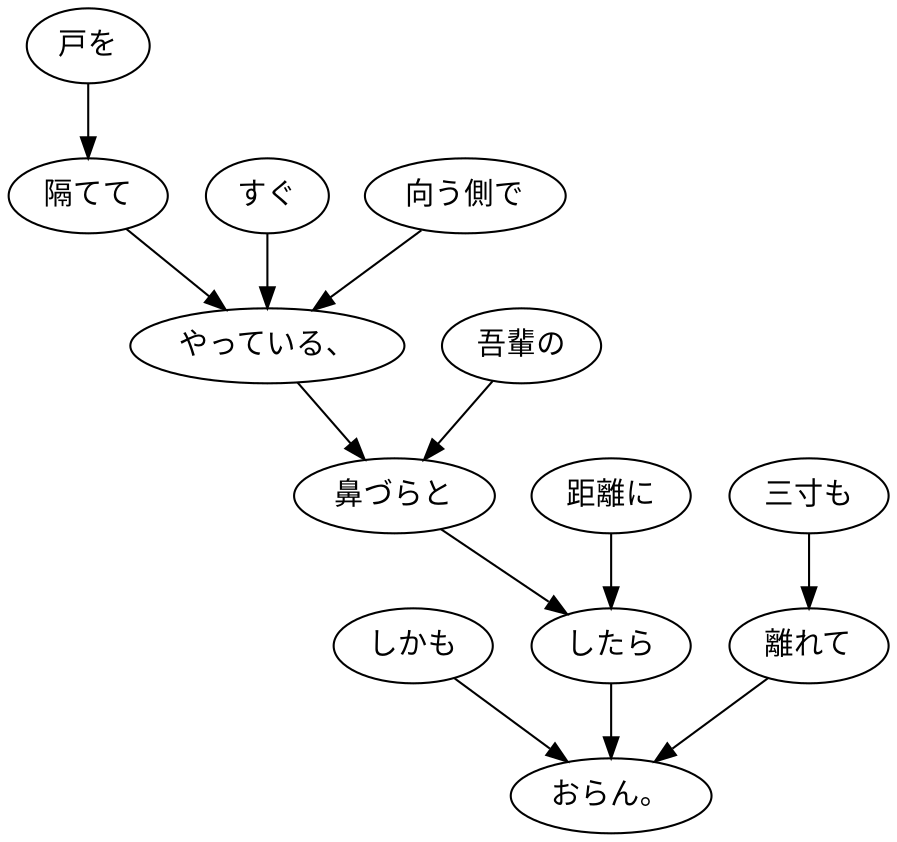 digraph graph3300 {
	node0 [label="しかも"];
	node1 [label="戸を"];
	node2 [label="隔てて"];
	node3 [label="すぐ"];
	node4 [label="向う側で"];
	node5 [label="やっている、"];
	node6 [label="吾輩の"];
	node7 [label="鼻づらと"];
	node8 [label="距離に"];
	node9 [label="したら"];
	node10 [label="三寸も"];
	node11 [label="離れて"];
	node12 [label="おらん。"];
	node0 -> node12;
	node1 -> node2;
	node2 -> node5;
	node3 -> node5;
	node4 -> node5;
	node5 -> node7;
	node6 -> node7;
	node7 -> node9;
	node8 -> node9;
	node9 -> node12;
	node10 -> node11;
	node11 -> node12;
}
